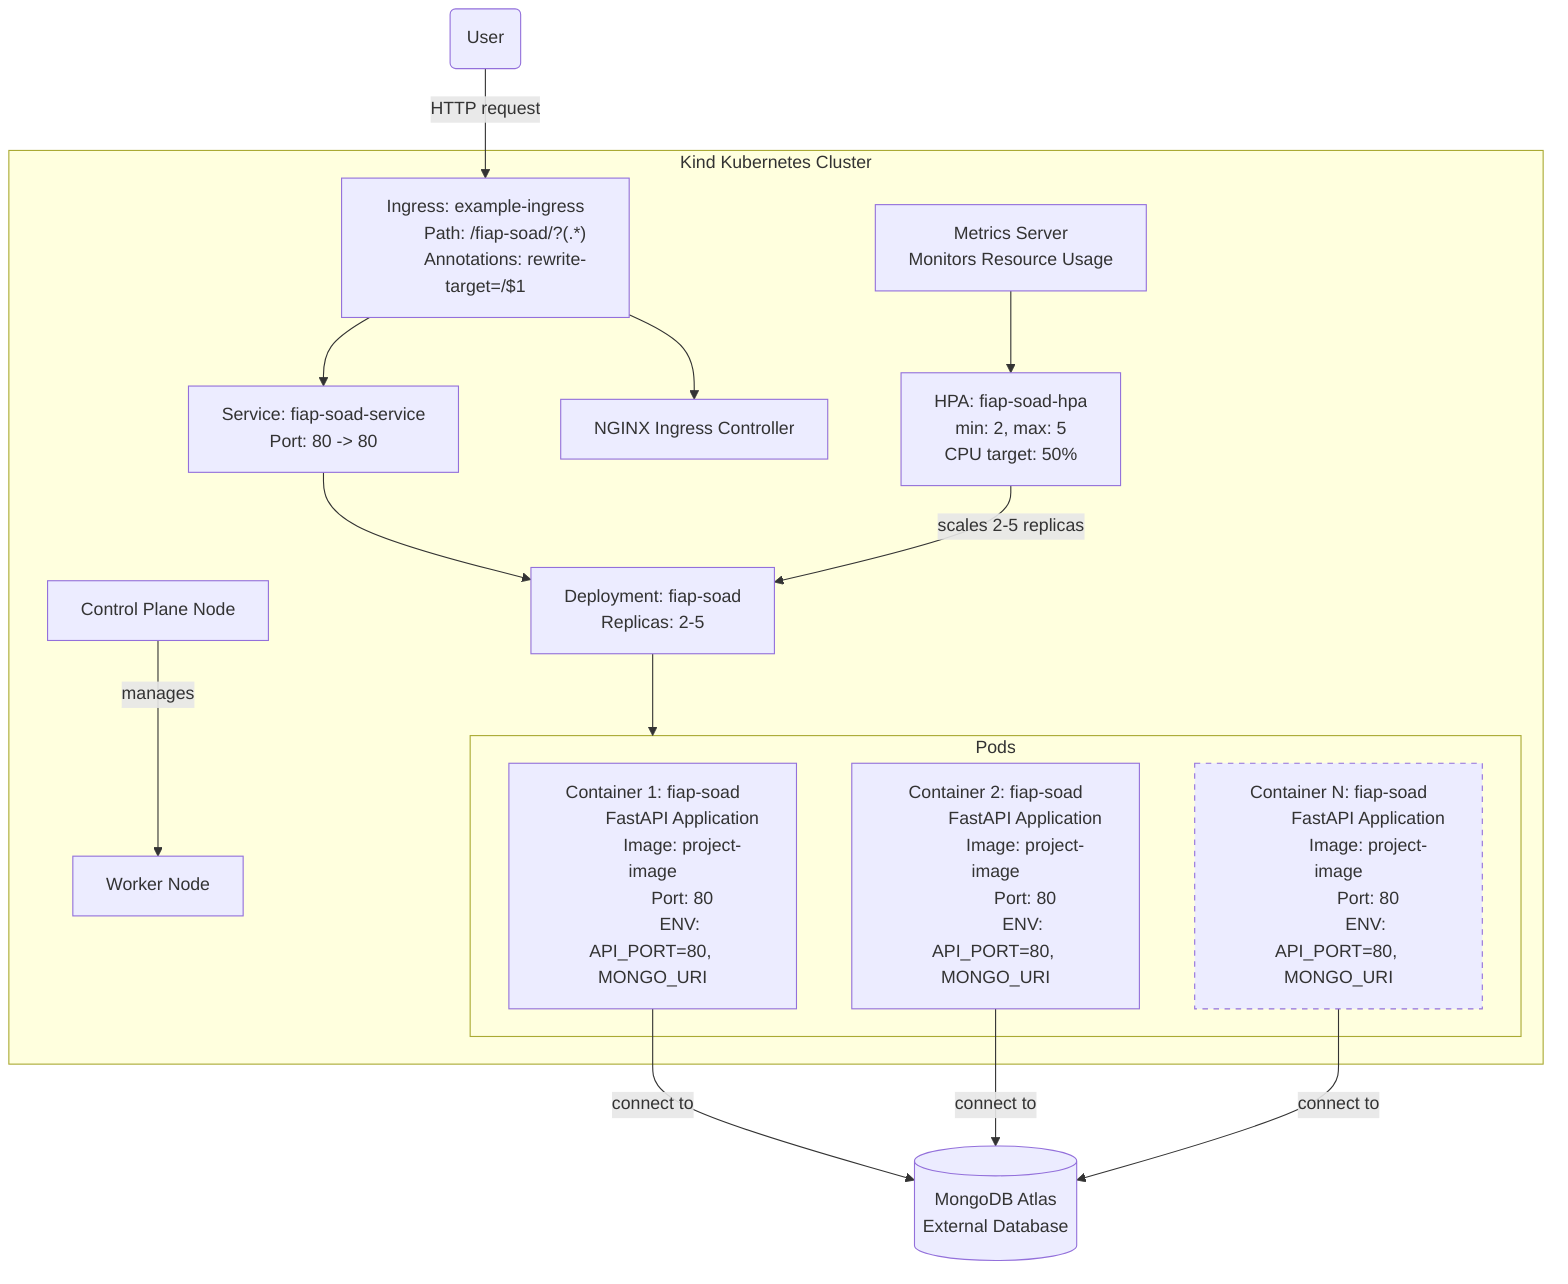 flowchart TD
    US(User)
    subgraph K["Kind Kubernetes Cluster"]
        CP["Control Plane Node"]
        W["Worker Node"]
        HPA["HPA: fiap-soad-hpa
        min: 2, max: 5
        CPU target: 50%"]
        DEP["Deployment: fiap-soad
        Replicas: 2-5"]
        SVC["Service: fiap-soad-service
        Port: 80 -> 80"]
        ING["Ingress: example-ingress
        Path: /fiap-soad/?(.*)
        Annotations: rewrite-target=/$1"]
        NGINX["NGINX Ingress Controller"]
        subgraph P["Pods"]
            C1["Container 1: fiap-soad
            FastAPI Application
            Image: project-image
            Port: 80
            ENV: API_PORT=80, MONGO_URI"]
            C2["Container 2: fiap-soad
            FastAPI Application
            Image: project-image
            Port: 80
            ENV: API_PORT=80, MONGO_URI"]
            CN["Container N: fiap-soad
            FastAPI Application
            Image: project-image
            Port: 80
            ENV: API_PORT=80, MONGO_URI"]
        end
        MS["Metrics Server
        Monitors Resource Usage"]
    end
    DB[(MongoDB Atlas
    External Database)]

    US -->|HTTP request| ING
    ING --> SVC
    ING --> NGINX
    SVC --> DEP
    DEP --> P
    HPA -->|scales 2-5 replicas| DEP
    MS --> HPA
    C1 & C2 & CN -->|connect to| DB
    CP -->|manages| W
    
    classDef scaled stroke-dasharray: 5 5;
    class CN scaled;